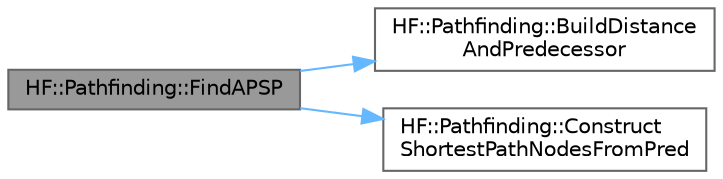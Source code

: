 digraph "HF::Pathfinding::FindAPSP"
{
 // LATEX_PDF_SIZE
  bgcolor="transparent";
  edge [fontname=Helvetica,fontsize=10,labelfontname=Helvetica,labelfontsize=10];
  node [fontname=Helvetica,fontsize=10,shape=box,height=0.2,width=0.4];
  rankdir="LR";
  Node1 [label="HF::Pathfinding::FindAPSP",height=0.2,width=0.4,color="gray40", fillcolor="grey60", style="filled", fontcolor="black",tooltip=" "];
  Node1 -> Node2 [color="steelblue1",style="solid"];
  Node2 [label="HF::Pathfinding::BuildDistance\lAndPredecessor",height=0.2,width=0.4,color="grey40", fillcolor="white", style="filled",URL="$a00472.html#a9f6490539108da057db2486295458886",tooltip="Build a row of the distance and predecessor matrices for the node at id."];
  Node1 -> Node3 [color="steelblue1",style="solid"];
  Node3 [label="HF::Pathfinding::Construct\lShortestPathNodesFromPred",height=0.2,width=0.4,color="grey40", fillcolor="white", style="filled",URL="$a00472.html#a3d6e0ea77f750fa05bbf4339584cc15a",tooltip="Construct the shortest path of node ids given predecessor and distance vectors."];
}
